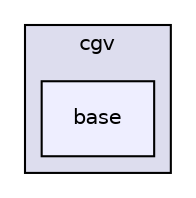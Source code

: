 digraph "base" {
  bgcolor=transparent;
  compound=true
  node [ fontsize="10", fontname="Helvetica"];
  edge [ labelfontsize="10", labelfontname="Helvetica"];
  subgraph clusterdir_b2f69a17ffe82a31358822b647cc4326 {
    graph [ bgcolor="#ddddee", pencolor="black", label="cgv" fontname="Helvetica", fontsize="10", URL="dir_b2f69a17ffe82a31358822b647cc4326.html"]
  dir_c4fb3e7eca35954d8d82d17c68e4d403 [shape=box, label="base", style="filled", fillcolor="#eeeeff", pencolor="black", URL="dir_c4fb3e7eca35954d8d82d17c68e4d403.html"];
  }
}
